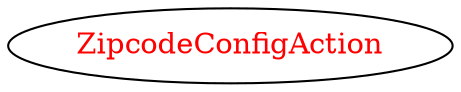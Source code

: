 digraph dependencyGraph {
 concentrate=true;
 ranksep="2.0";
 rankdir="LR"; 
 splines="ortho";
"ZipcodeConfigAction" [fontcolor="red"];
}